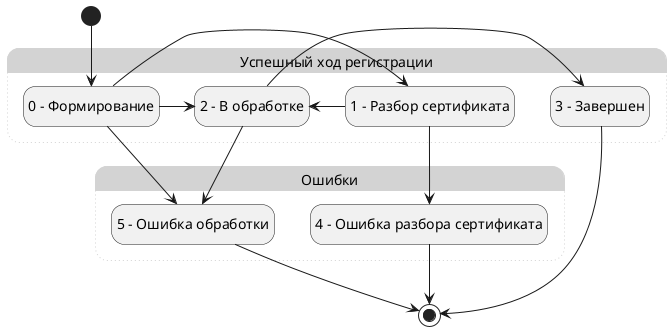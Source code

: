 @startuml
hide empty description
state "Успешный ход регистрации" as Saccess #LightGray;line.dotted;line:LightGray {
    state "0 – Формирование" as State0
    state "1 – Разбор сертификата" as State1
    state "2 - В обработке" as State2
    state "3 - Завершен" as State3
}
state "Ошибки" as Errors #LightGray;line.dotted;line:LightGray {
    state "4 - Ошибка разбора сертификата" as State4
    state "5 - Ошибка обработки" as State5
}

[*] --> State0
State0 -> State1
State0 -> State2
State0 -> State5

State1 -> State2
State1 --> State4

State2 -> State3
State2 --> State5

State4  --> [*]
State5  --> [*]

State3 --> [*]

@enduml
